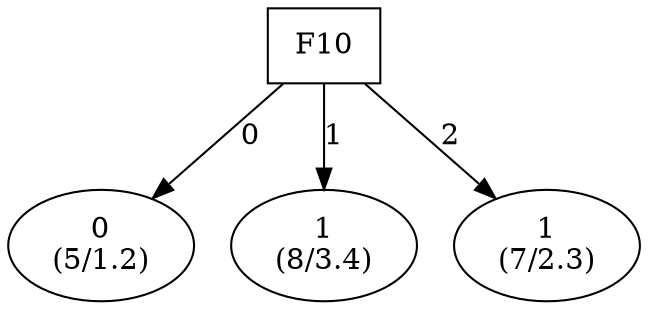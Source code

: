 digraph YaDT {
n0 [ shape=box, label="F10\n"]
n0 -> n1 [label="0"]
n1 [ shape=ellipse, label="0\n(5/1.2)"]
n0 -> n2 [label="1"]
n2 [ shape=ellipse, label="1\n(8/3.4)"]
n0 -> n3 [label="2"]
n3 [ shape=ellipse, label="1\n(7/2.3)"]
}
